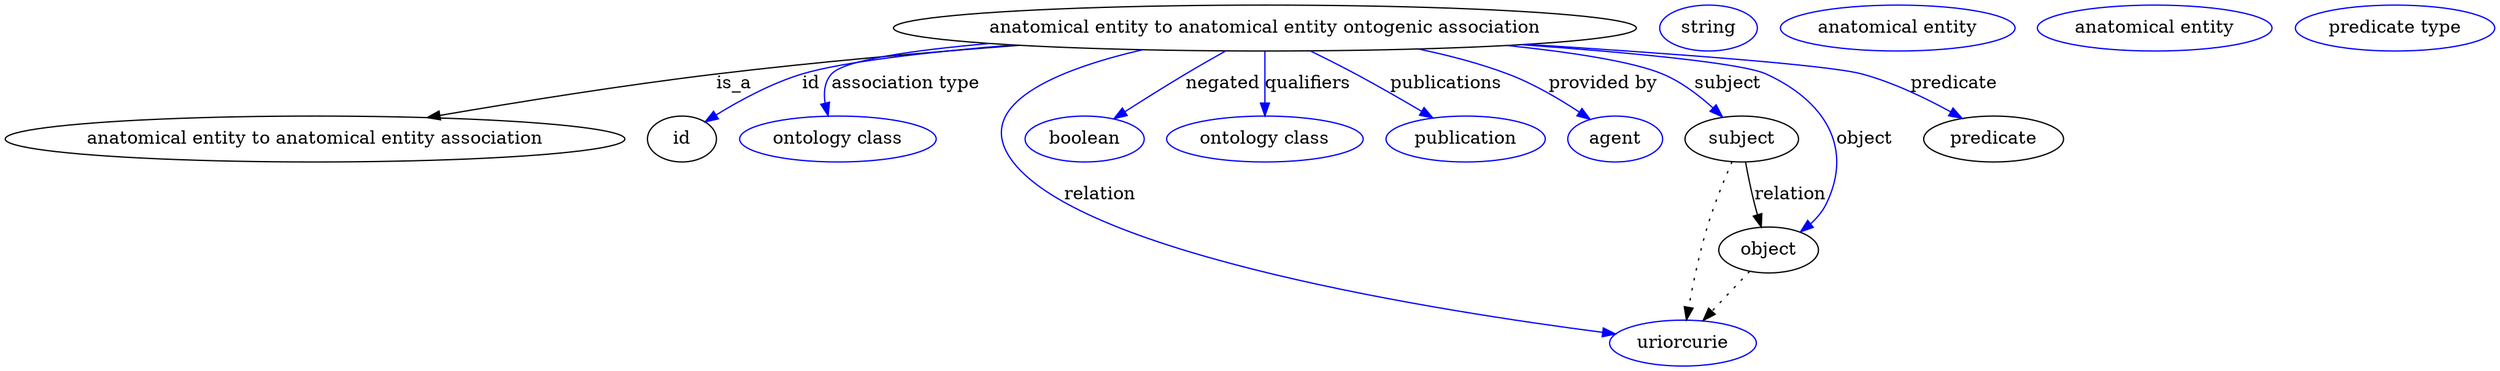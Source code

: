 digraph {
	graph [bb="0,0,1572,283"];
	node [label="\N"];
	"anatomical entity to anatomical entity ontogenic association"	 [height=0.5,
		label="anatomical entity to anatomical entity ontogenic association",
		pos="805.53,265",
		width=6.2106];
	"anatomical entity to anatomical entity association"	 [height=0.5,
		pos="186.53,178",
		width=5.1815];
	"anatomical entity to anatomical entity ontogenic association" -> "anatomical entity to anatomical entity association"	 [label=is_a,
		lp="456.53,221.5",
		pos="e,260.73,194.55 646.08,252.33 583.4,246.49 510.93,238.69 445.53,229 386.78,220.3 321.13,207.33 270.62,196.66"];
	id	 [height=0.5,
		pos="418.53,178",
		width=0.75];
	"anatomical entity to anatomical entity ontogenic association" -> id	 [color=blue,
		label=id,
		lp="509.03,221.5",
		pos="e,436.32,191.75 647.69,252.19 589.28,246.18 530.7,238.29 503.53,229 482.38,221.76 460.8,208.73 444.68,197.66",
		style=solid];
	"association type"	 [color=blue,
		height=0.5,
		label="ontology class",
		pos="525.53,178",
		width=1.7151];
	"anatomical entity to anatomical entity ontogenic association" -> "association type"	 [color=blue,
		label="association type",
		lp="567.53,221.5",
		pos="e,519.14,196.13 640.59,252.84 583.91,246.97 532.34,239 523.53,229 518.1,222.83 516.87,214.43 517.51,206.23",
		style=solid];
	relation	 [color=blue,
		height=0.5,
		label=uriorcurie,
		pos="1077.5,18",
		width=1.2638];
	"anatomical entity to anatomical entity ontogenic association" -> relation	 [color=blue,
		label=relation,
		lp="703.53,134.5",
		pos="e,1035.6,25.249 731.51,247.93 674.48,231.13 610.1,201.89 640.53,160 686.65,96.527 919.89,46.761 1025.5,27.111",
		style=solid];
	negated	 [color=blue,
		height=0.5,
		label=boolean,
		pos="687.53,178",
		width=1.0652];
	"anatomical entity to anatomical entity ontogenic association" -> negated	 [color=blue,
		label=negated,
		lp="776.03,221.5",
		pos="e,708.4,193.39 781.08,246.97 762.3,233.12 736.3,213.96 716.48,199.34",
		style=solid];
	qualifiers	 [color=blue,
		height=0.5,
		label="ontology class",
		pos="805.53,178",
		width=1.7151];
	"anatomical entity to anatomical entity ontogenic association" -> qualifiers	 [color=blue,
		label=qualifiers,
		lp="831.53,221.5",
		pos="e,805.53,196 805.53,246.97 805.53,235.19 805.53,219.56 805.53,206.16",
		style=solid];
	publications	 [color=blue,
		height=0.5,
		label=publication,
		pos="935.53,178",
		width=1.3902];
	"anatomical entity to anatomical entity ontogenic association" -> publications	 [color=blue,
		label=publications,
		lp="916.03,221.5",
		pos="e,912.66,194.04 833.85,247.05 842.75,241.34 852.59,234.96 861.53,229 875.7,219.57 891.24,208.91 904.4,199.79",
		style=solid];
	"provided by"	 [color=blue,
		height=0.5,
		label=agent,
		pos="1033.5,178",
		width=0.83048];
	"anatomical entity to anatomical entity ontogenic association" -> "provided by"	 [color=blue,
		label="provided by",
		lp="1014.5,221.5",
		pos="e,1015.1,192.24 894.34,248.43 914.22,243.34 934.93,236.93 953.53,229 972.4,220.95 991.85,208.66 1006.8,198.16",
		style=solid];
	subject	 [height=0.5,
		pos="1117.5,178",
		width=0.99297];
	"anatomical entity to anatomical entity ontogenic association" -> subject	 [color=blue,
		label=subject,
		lp="1097,221.5",
		pos="e,1101.4,194.31 944.15,250.85 988.53,244.99 1031.4,237.56 1051.5,229 1067,222.42 1082,211.31 1093.8,201.14",
		style=solid];
	object	 [height=0.5,
		pos="1137.5,91",
		width=0.9027];
	"anatomical entity to anatomical entity ontogenic association" -> object	 [color=blue,
		label=object,
		lp="1189.5,178",
		pos="e,1157.7,105.27 978.39,253.54 1036.8,247.9 1094,239.9 1120.5,229 1142.5,219.98 1149.9,216.09 1162.5,196 1175.6,175.19 1171.9,166.44 \
1174.5,142 1175.3,135.37 1177.1,133.14 1174.5,127 1172.3,121.74 1168.9,116.86 1165,112.51",
		style=solid];
	predicate	 [height=0.5,
		pos="1284.5,178",
		width=1.1916];
	"anatomical entity to anatomical entity ontogenic association" -> predicate	 [color=blue,
		label=predicate,
		lp="1258.5,221.5",
		pos="e,1264.9,194.1 964.52,252.33 1070.3,243.63 1191.8,232.95 1203.5,229 1222.6,222.55 1241.8,210.77 1256.7,200.16",
		style=solid];
	association_id	 [color=blue,
		height=0.5,
		label=string,
		pos="1077.5,265",
		width=0.84854];
	subject -> relation	 [pos="e,1080.8,36.239 1111.6,159.97 1107.1,146.12 1101,126.47 1096.5,109 1091.2,88.088 1086.2,64.188 1082.7,46.13",
		style=dotted];
	subject -> object	 [label=relation,
		lp="1149.5,134.5",
		pos="e,1133.4,109 1121.7,159.97 1124.4,148.08 1128.1,132.25 1131.2,118.76"];
	"anatomical entity to anatomical entity ontogenic association_subject"	 [color=blue,
		height=0.5,
		label="anatomical entity",
		pos="1198.5,265",
		width=2.004];
	object -> relation	 [pos="e,1091.7,35.261 1123.9,74.435 1116.3,65.207 1106.7,53.528 1098.2,43.191",
		style=dotted];
	"anatomical entity to anatomical entity ontogenic association_object"	 [color=blue,
		height=0.5,
		label="anatomical entity",
		pos="1360.5,265",
		width=2.004];
	"anatomical entity to anatomical entity ontogenic association_predicate"	 [color=blue,
		height=0.5,
		label="predicate type",
		pos="1511.5,265",
		width=1.679];
}
